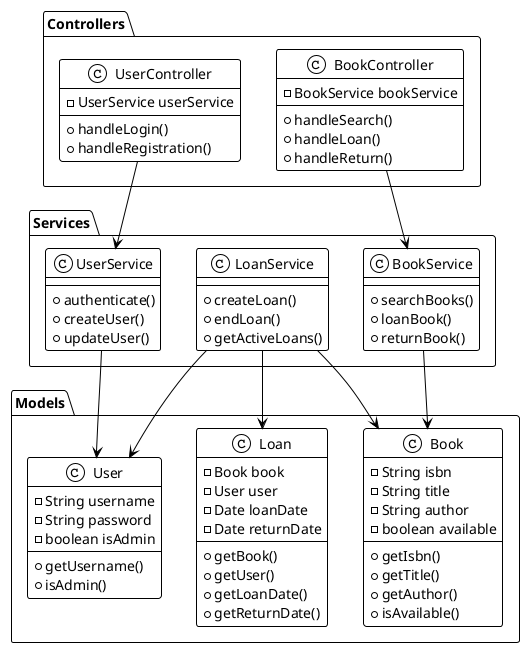 @startuml Class Structure

!theme plain
skinparam backgroundColor white
skinparam defaultFontName Arial
skinparam defaultFontSize 14
skinparam class {
    BackgroundColor white
    ArrowColor black
    BorderColor black
}

package "Models" {
    class Book {
        -String isbn
        -String title
        -String author
        -boolean available
        +getIsbn()
        +getTitle()
        +getAuthor()
        +isAvailable()
    }

    class User {
        -String username
        -String password
        -boolean isAdmin
        +getUsername()
        +isAdmin()
    }

    class Loan {
        -Book book
        -User user
        -Date loanDate
        -Date returnDate
        +getBook()
        +getUser()
        +getLoanDate()
        +getReturnDate()
    }
}

package "Services" {
    class BookService {
        +searchBooks()
        +loanBook()
        +returnBook()
    }

    class UserService {
        +authenticate()
        +createUser()
        +updateUser()
    }

    class LoanService {
        +createLoan()
        +endLoan()
        +getActiveLoans()
    }
}

package "Controllers" {
    class BookController {
        -BookService bookService
        +handleSearch()
        +handleLoan()
        +handleReturn()
    }

    class UserController {
        -UserService userService
        +handleLogin()
        +handleRegistration()
    }
}

BookService --> Book
LoanService --> Loan
LoanService --> Book
LoanService --> User
UserService --> User
BookController --> BookService
UserController --> UserService

@enduml 